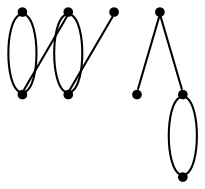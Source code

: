 graph {
  node [shape=point,comment="{\"directed\":false,\"doi\":\"10.1007/978-3-030-68766-3_1\",\"figure\":\"? (3)\"}"]

  v0 [pos="800.72551318041,1555.288478637654"]
  v1 [pos="602.7293667566003,1581.8590820357808"]
  v2 [pos="602.7293667566003,1635.0002252443965"]
  v3 [pos="800.72551318041,1661.57292703459"]
  v4 [pos="602.7293667566003,1688.1435304327174"]
  v5 [pos="800.72551318041,1741.2846100536945"]
  v6 [pos="602.7293667566003,1741.2846100536945"]
  v7 [pos="800.72551318041,1794.4258168499487"]
  v8 [pos="602.7293667566003,1794.4258168499487"]

  v8 -- v7 [id="-2",pos="602.7293667566003,1794.4258168499487 230.14918471383058,1807.7130897658021 230.14918471383058,1807.7130897658021 230.14918471383058,1807.7130897658021 230.97848896034222,1838.5968426752343 230.97848896034222,1838.5968426752343 230.97848896034222,1838.5968426752343 850.7355781051915,1839.4260254797075 850.7355781051915,1839.4260254797075 850.7355781051915,1839.4260254797075 849.9020611260074,1808.538202961419 849.9020611260074,1808.538202961419 849.9020611260074,1808.538202961419 800.72551318041,1794.4258168499487 800.72551318041,1794.4258168499487 800.72551318041,1794.4258168499487"]
  v6 -- v8 [id="-3",pos="602.7293667566003,1741.2846100536945 230.14918471383058,1754.5720101448246 230.14918471383058,1754.5720101448246 230.14918471383058,1754.5720101448246 230.97848896034222,1780.3133035632018 230.97848896034222,1780.3133035632018 230.97848896034222,1780.3133035632018 602.7293667566003,1794.4258168499487 602.7293667566003,1794.4258168499487 602.7293667566003,1794.4258168499487"]
  v6 -- v5 [id="-4",pos="602.7293667566003,1741.2846100536945 800.72551318041,1741.2846100536945 800.72551318041,1741.2846100536945 800.72551318041,1741.2846100536945"]
  v4 -- v3 [id="-8",pos="602.7293667566003,1688.1435304327174 800.72551318041,1661.57292703459 800.72551318041,1661.57292703459 800.72551318041,1661.57292703459"]
  v2 -- v3 [id="-9",pos="602.7293667566003,1635.0002252443965 800.72551318041,1661.57292703459 800.72551318041,1661.57292703459 800.72551318041,1661.57292703459"]
  v3 -- v2 [id="-10",pos="800.72551318041,1661.57292703459 850.7355781051915,1648.2813301593271 850.7355781051915,1648.2813301593271 850.7355781051915,1648.2813301593271 849.9020611260074,1622.544233525083 849.9020611260074,1622.544233525083 849.9020611260074,1622.544233525083 602.7293667566003,1635.0002252443965 602.7293667566003,1635.0002252443965 602.7293667566003,1635.0002252443965"]
  v2 -- v1 [id="-11",pos="602.7293667566003,1635.0002252443965 230.14918471383058,1621.7107267612 230.14918471383058,1621.7107267612 230.14918471383058,1621.7107267612 230.97848896034222,1595.973630126956 230.97848896034222,1595.973630126956 230.97848896034222,1595.973630126956 602.7293667566003,1581.8590820357808 602.7293667566003,1581.8590820357808 602.7293667566003,1581.8590820357808"]
  v8 -- v7 [id="-13",pos="602.7293667566003,1794.4258168499487 800.72551318041,1794.4258168499487 800.72551318041,1794.4258168499487 800.72551318041,1794.4258168499487"]
  v0 -- v1 [id="-15",pos="800.72551318041,1555.288478637654 230.14918471383058,1541.998916566819 230.14918471383058,1541.998916566819 230.14918471383058,1541.998916566819 230.97848896034222,1567.7445339446058 230.97848896034222,1567.7445339446058 230.97848896034222,1567.7445339446058 602.7293667566003,1581.8590820357808 602.7293667566003,1581.8590820357808 602.7293667566003,1581.8590820357808"]
  v1 -- v0 [id="-17",pos="602.7293667566003,1581.8590820357808 800.72551318041,1555.288478637654 800.72551318041,1555.288478637654 800.72551318041,1555.288478637654"]
}